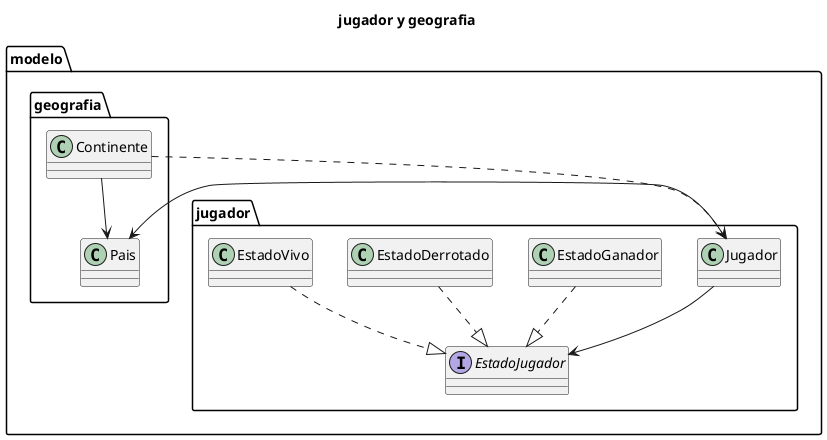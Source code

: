 @startuml

title jugador y geografia

package modelo {

    package jugador {
        class Jugador
        interface EstadoJugador
        class EstadoGanador
        class EstadoDerrotado
        class EstadoVivo
    }

    package geografia {
        class Continente
        class Pais
    }

    Jugador --> EstadoJugador
    EstadoDerrotado ..|> EstadoJugador
    EstadoGanador ..|> EstadoJugador
    EstadoVivo ..|> EstadoJugador
    Continente --> Pais
    Jugador <--> Pais
    Continente ..> Jugador
}

@enduml